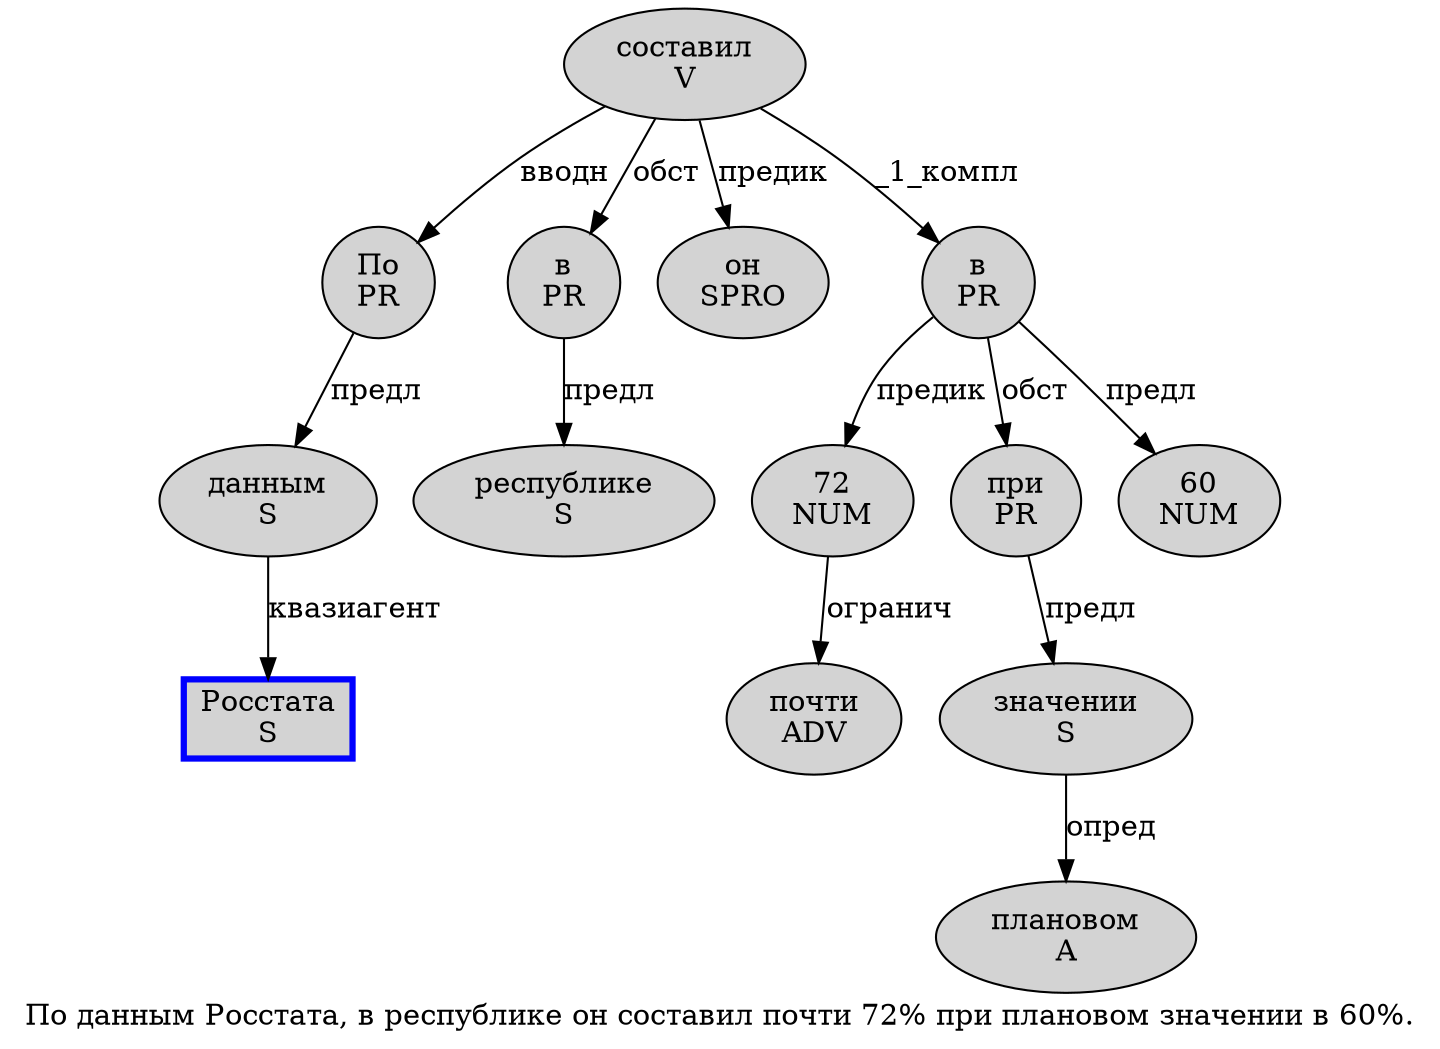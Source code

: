 digraph SENTENCE_1006 {
	graph [label="По данным Росстата, в республике он составил почти 72% при плановом значении в 60%."]
	node [style=filled]
		0 [label="По
PR" color="" fillcolor=lightgray penwidth=1 shape=ellipse]
		1 [label="данным
S" color="" fillcolor=lightgray penwidth=1 shape=ellipse]
		2 [label="Росстата
S" color=blue fillcolor=lightgray penwidth=3 shape=box]
		4 [label="в
PR" color="" fillcolor=lightgray penwidth=1 shape=ellipse]
		5 [label="республике
S" color="" fillcolor=lightgray penwidth=1 shape=ellipse]
		6 [label="он
SPRO" color="" fillcolor=lightgray penwidth=1 shape=ellipse]
		7 [label="составил
V" color="" fillcolor=lightgray penwidth=1 shape=ellipse]
		8 [label="почти
ADV" color="" fillcolor=lightgray penwidth=1 shape=ellipse]
		9 [label="72
NUM" color="" fillcolor=lightgray penwidth=1 shape=ellipse]
		11 [label="при
PR" color="" fillcolor=lightgray penwidth=1 shape=ellipse]
		12 [label="плановом
A" color="" fillcolor=lightgray penwidth=1 shape=ellipse]
		13 [label="значении
S" color="" fillcolor=lightgray penwidth=1 shape=ellipse]
		14 [label="в
PR" color="" fillcolor=lightgray penwidth=1 shape=ellipse]
		15 [label="60
NUM" color="" fillcolor=lightgray penwidth=1 shape=ellipse]
			14 -> 9 [label="предик"]
			14 -> 11 [label="обст"]
			14 -> 15 [label="предл"]
			11 -> 13 [label="предл"]
			9 -> 8 [label="огранич"]
			1 -> 2 [label="квазиагент"]
			13 -> 12 [label="опред"]
			7 -> 0 [label="вводн"]
			7 -> 4 [label="обст"]
			7 -> 6 [label="предик"]
			7 -> 14 [label="_1_компл"]
			0 -> 1 [label="предл"]
			4 -> 5 [label="предл"]
}
